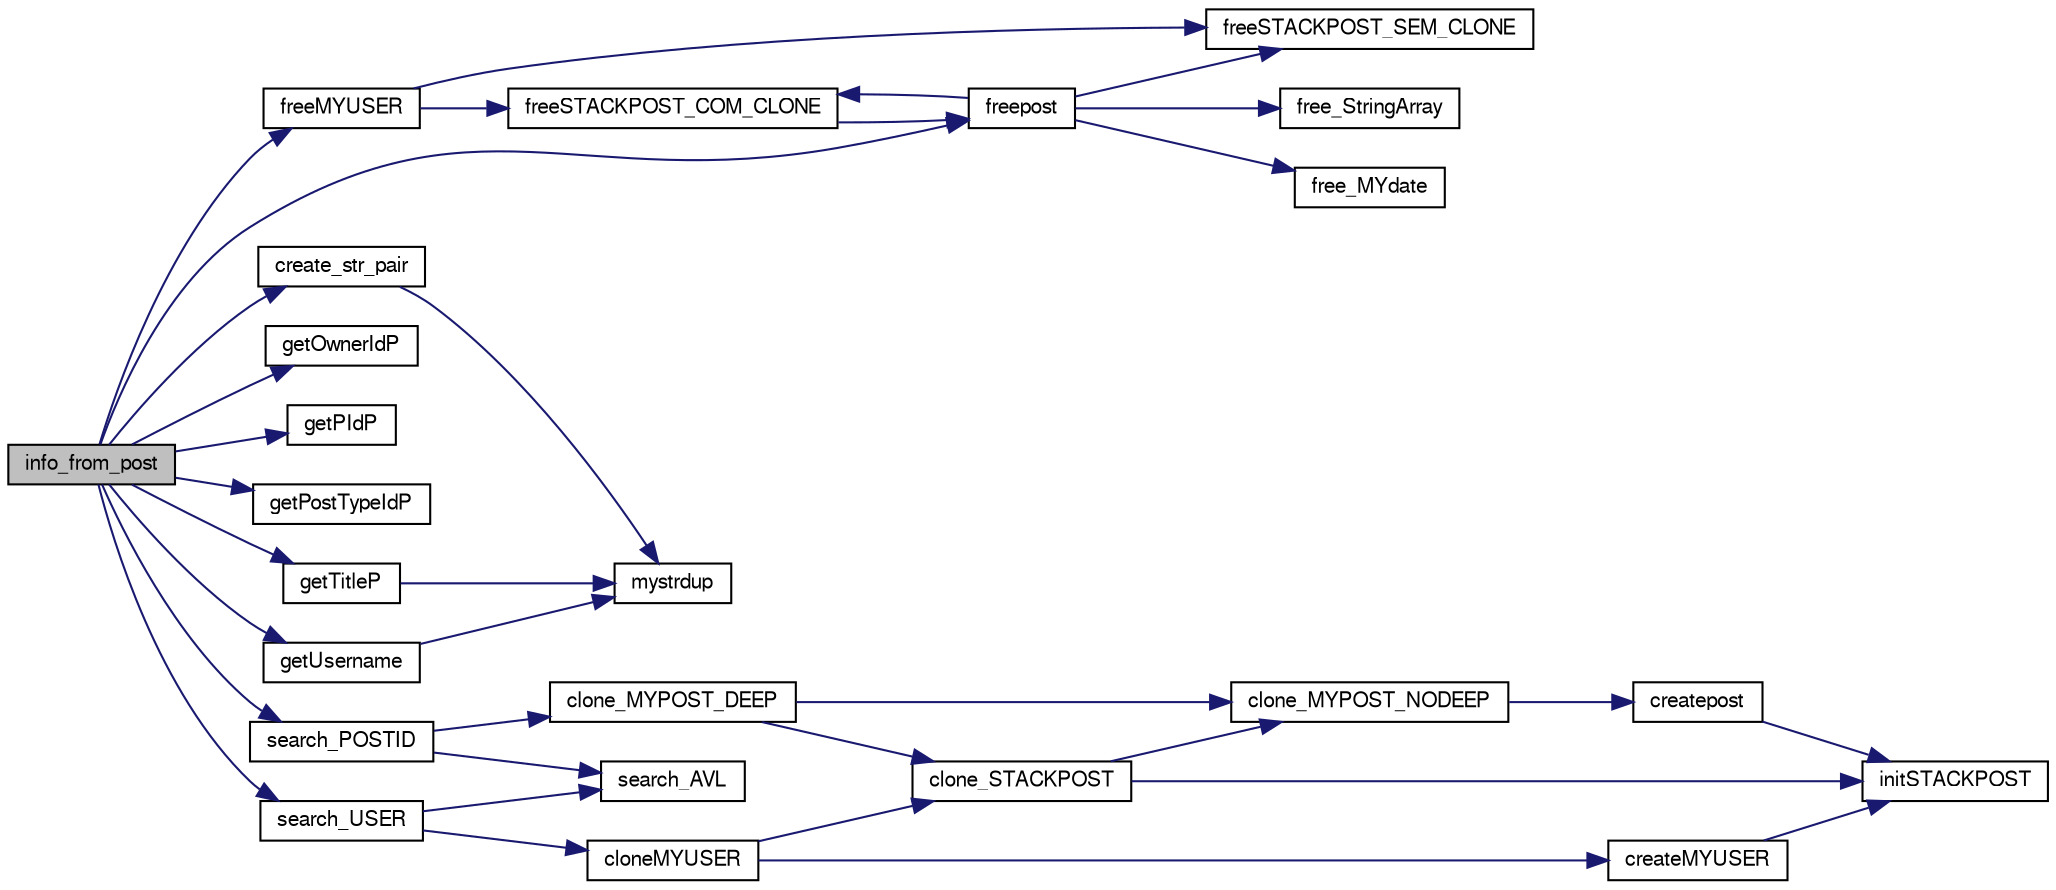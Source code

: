 digraph "info_from_post"
{
  edge [fontname="FreeSans",fontsize="10",labelfontname="FreeSans",labelfontsize="10"];
  node [fontname="FreeSans",fontsize="10",shape=record];
  rankdir="LR";
  Node1 [label="info_from_post",height=0.2,width=0.4,color="black", fillcolor="grey75", style="filled", fontcolor="black"];
  Node1 -> Node2 [color="midnightblue",fontsize="10",style="solid",fontname="FreeSans"];
  Node2 [label="create_str_pair",height=0.2,width=0.4,color="black", fillcolor="white", style="filled",URL="$pair_8c.html#a74ded53b8d5331583b8dd5ed1903d99d"];
  Node2 -> Node3 [color="midnightblue",fontsize="10",style="solid",fontname="FreeSans"];
  Node3 [label="mystrdup",height=0.2,width=0.4,color="black", fillcolor="white", style="filled",URL="$common_8c.html#aaec695d4d3f73b13b968950d7857116d"];
  Node1 -> Node4 [color="midnightblue",fontsize="10",style="solid",fontname="FreeSans"];
  Node4 [label="freeMYUSER",height=0.2,width=0.4,color="black", fillcolor="white", style="filled",URL="$myuser_8c.html#a5123e16973f221037824315bb060bc91",tooltip="Função que liberta a memória de um user. "];
  Node4 -> Node5 [color="midnightblue",fontsize="10",style="solid",fontname="FreeSans"];
  Node5 [label="freeSTACKPOST_SEM_CLONE",height=0.2,width=0.4,color="black", fillcolor="white", style="filled",URL="$mypost_8c.html#a91b21fb278f52144ead6215a80e864a5",tooltip="Função que dá free a uma stackpost. "];
  Node4 -> Node6 [color="midnightblue",fontsize="10",style="solid",fontname="FreeSans"];
  Node6 [label="freeSTACKPOST_COM_CLONE",height=0.2,width=0.4,color="black", fillcolor="white", style="filled",URL="$mypost_8c.html#a80b528f810114367a43b3972570c1c3e",tooltip="Função que dá free a um clone stackpost. "];
  Node6 -> Node7 [color="midnightblue",fontsize="10",style="solid",fontname="FreeSans"];
  Node7 [label="freepost",height=0.2,width=0.4,color="black", fillcolor="white", style="filled",URL="$mypost_8c.html#a08e79594d5f2f7acf98a907972c05c51",tooltip="Função que liberta a memória alocada para um dado post. "];
  Node7 -> Node8 [color="midnightblue",fontsize="10",style="solid",fontname="FreeSans"];
  Node8 [label="free_StringArray",height=0.2,width=0.4,color="black", fillcolor="white", style="filled",URL="$mypost_8c.html#aab669e7098e15119ed28ed6e38174c06",tooltip="Função que liberta um array de strings. "];
  Node7 -> Node9 [color="midnightblue",fontsize="10",style="solid",fontname="FreeSans"];
  Node9 [label="free_MYdate",height=0.2,width=0.4,color="black", fillcolor="white", style="filled",URL="$mydate_8c.html#a47a8a92914dfb1a80155143103d3183c",tooltip="Função liberta a memória da data. "];
  Node7 -> Node5 [color="midnightblue",fontsize="10",style="solid",fontname="FreeSans"];
  Node7 -> Node6 [color="midnightblue",fontsize="10",style="solid",fontname="FreeSans"];
  Node1 -> Node7 [color="midnightblue",fontsize="10",style="solid",fontname="FreeSans"];
  Node1 -> Node10 [color="midnightblue",fontsize="10",style="solid",fontname="FreeSans"];
  Node10 [label="getOwnerIdP",height=0.2,width=0.4,color="black", fillcolor="white", style="filled",URL="$mypost_8c.html#adaf507d186a88aba336eae26f03a0cc7",tooltip="Função que obtém o OwnerId de um post. "];
  Node1 -> Node11 [color="midnightblue",fontsize="10",style="solid",fontname="FreeSans"];
  Node11 [label="getPIdP",height=0.2,width=0.4,color="black", fillcolor="white", style="filled",URL="$mypost_8c.html#afa292f6513d0db28360f935ae91f374a",tooltip="Função que obtém o ParentId de um post. "];
  Node1 -> Node12 [color="midnightblue",fontsize="10",style="solid",fontname="FreeSans"];
  Node12 [label="getPostTypeIdP",height=0.2,width=0.4,color="black", fillcolor="white", style="filled",URL="$mypost_8c.html#a514d82e76edef763f417b1a75d92939e",tooltip="Função que obtém o TypeId de um post. "];
  Node1 -> Node13 [color="midnightblue",fontsize="10",style="solid",fontname="FreeSans"];
  Node13 [label="getTitleP",height=0.2,width=0.4,color="black", fillcolor="white", style="filled",URL="$mypost_8c.html#ae9db454692841ddbc796cbaf34327d49",tooltip="Função que obtém o título de um post. "];
  Node13 -> Node3 [color="midnightblue",fontsize="10",style="solid",fontname="FreeSans"];
  Node1 -> Node14 [color="midnightblue",fontsize="10",style="solid",fontname="FreeSans"];
  Node14 [label="getUsername",height=0.2,width=0.4,color="black", fillcolor="white", style="filled",URL="$myuser_8c.html#ac8aea2a9e5ca24fabec193fc49100f88",tooltip="Função que devolve o Username do user. "];
  Node14 -> Node3 [color="midnightblue",fontsize="10",style="solid",fontname="FreeSans"];
  Node1 -> Node15 [color="midnightblue",fontsize="10",style="solid",fontname="FreeSans"];
  Node15 [label="search_POSTID",height=0.2,width=0.4,color="black", fillcolor="white", style="filled",URL="$mypost_8c.html#a23941cf77931842a0c8523c78888752b",tooltip="Função que procura um post pelo id na estrutura com clone. "];
  Node15 -> Node16 [color="midnightblue",fontsize="10",style="solid",fontname="FreeSans"];
  Node16 [label="search_AVL",height=0.2,width=0.4,color="black", fillcolor="white", style="filled",URL="$mytree_8c.html#aa4afa2c50dd5ec034929cac768d520db",tooltip="Função que procura um elemento na árvore. "];
  Node15 -> Node17 [color="midnightblue",fontsize="10",style="solid",fontname="FreeSans"];
  Node17 [label="clone_MYPOST_DEEP",height=0.2,width=0.4,color="black", fillcolor="white", style="filled",URL="$mypost_8c.html#a5c495ed70fa4d281c7591d0382172a20",tooltip="Função que produz o clone de um post com profundidade. "];
  Node17 -> Node18 [color="midnightblue",fontsize="10",style="solid",fontname="FreeSans"];
  Node18 [label="clone_MYPOST_NODEEP",height=0.2,width=0.4,color="black", fillcolor="white", style="filled",URL="$mypost_8c.html#a85ab9cdb786f099706850b447b715b7b",tooltip="Função que produz o clone de um post sem profundidade. "];
  Node18 -> Node19 [color="midnightblue",fontsize="10",style="solid",fontname="FreeSans"];
  Node19 [label="createpost",height=0.2,width=0.4,color="black", fillcolor="white", style="filled",URL="$mypost_8c.html#a226bc0c43835f1b4ced9d34f295ddbc6",tooltip="Função que inicializa a (nossa) representação de um post na memória. "];
  Node19 -> Node20 [color="midnightblue",fontsize="10",style="solid",fontname="FreeSans"];
  Node20 [label="initSTACKPOST",height=0.2,width=0.4,color="black", fillcolor="white", style="filled",URL="$mypost_8c.html#ac441cbdcf1391689526aba31a5e5aae9",tooltip="Função que inicializa um stackpost. "];
  Node17 -> Node21 [color="midnightblue",fontsize="10",style="solid",fontname="FreeSans"];
  Node21 [label="clone_STACKPOST",height=0.2,width=0.4,color="black", fillcolor="white", style="filled",URL="$mypost_8c.html#afffc91de20d84043a601037df1424c00",tooltip="Função que clona uma STACKPOST. "];
  Node21 -> Node20 [color="midnightblue",fontsize="10",style="solid",fontname="FreeSans"];
  Node21 -> Node18 [color="midnightblue",fontsize="10",style="solid",fontname="FreeSans"];
  Node1 -> Node22 [color="midnightblue",fontsize="10",style="solid",fontname="FreeSans"];
  Node22 [label="search_USER",height=0.2,width=0.4,color="black", fillcolor="white", style="filled",URL="$myuser_8c.html#a89c3e32fead4720ca892da0e7f2c559b",tooltip="Função que procura um user na estrutura com clone. "];
  Node22 -> Node16 [color="midnightblue",fontsize="10",style="solid",fontname="FreeSans"];
  Node22 -> Node23 [color="midnightblue",fontsize="10",style="solid",fontname="FreeSans"];
  Node23 [label="cloneMYUSER",height=0.2,width=0.4,color="black", fillcolor="white", style="filled",URL="$myuser_8c.html#a6d00e57a87f5caca4d8fc1f16653f485",tooltip="Função que clona um user. "];
  Node23 -> Node24 [color="midnightblue",fontsize="10",style="solid",fontname="FreeSans"];
  Node24 [label="createMYUSER",height=0.2,width=0.4,color="black", fillcolor="white", style="filled",URL="$myuser_8c.html#accd6026eed60ad74ffe1dca295541e13",tooltip="Função que aloca memória para um user. "];
  Node24 -> Node20 [color="midnightblue",fontsize="10",style="solid",fontname="FreeSans"];
  Node23 -> Node21 [color="midnightblue",fontsize="10",style="solid",fontname="FreeSans"];
}
